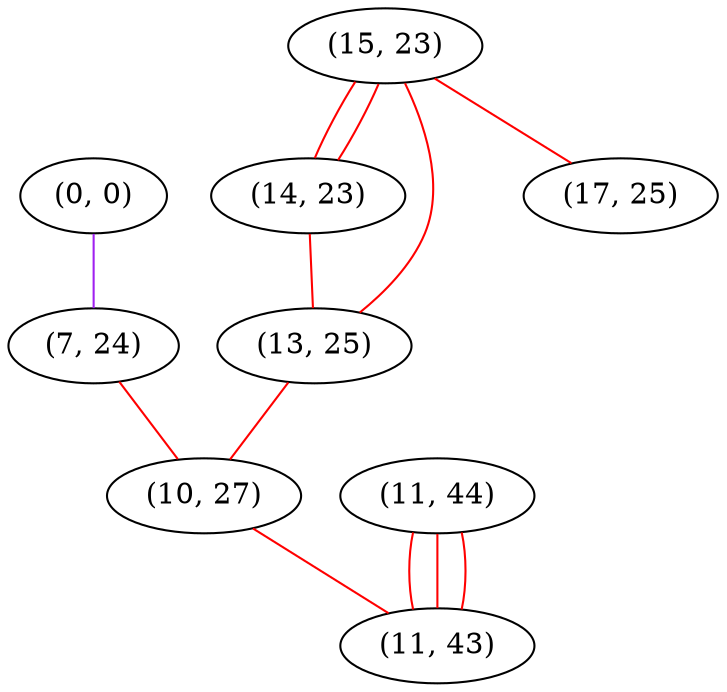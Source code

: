 graph "" {
"(0, 0)";
"(15, 23)";
"(14, 23)";
"(13, 25)";
"(7, 24)";
"(10, 27)";
"(17, 25)";
"(11, 44)";
"(11, 43)";
"(0, 0)" -- "(7, 24)"  [color=purple, key=0, weight=4];
"(15, 23)" -- "(13, 25)"  [color=red, key=0, weight=1];
"(15, 23)" -- "(14, 23)"  [color=red, key=0, weight=1];
"(15, 23)" -- "(14, 23)"  [color=red, key=1, weight=1];
"(15, 23)" -- "(17, 25)"  [color=red, key=0, weight=1];
"(14, 23)" -- "(13, 25)"  [color=red, key=0, weight=1];
"(13, 25)" -- "(10, 27)"  [color=red, key=0, weight=1];
"(7, 24)" -- "(10, 27)"  [color=red, key=0, weight=1];
"(10, 27)" -- "(11, 43)"  [color=red, key=0, weight=1];
"(11, 44)" -- "(11, 43)"  [color=red, key=0, weight=1];
"(11, 44)" -- "(11, 43)"  [color=red, key=1, weight=1];
"(11, 44)" -- "(11, 43)"  [color=red, key=2, weight=1];
}

